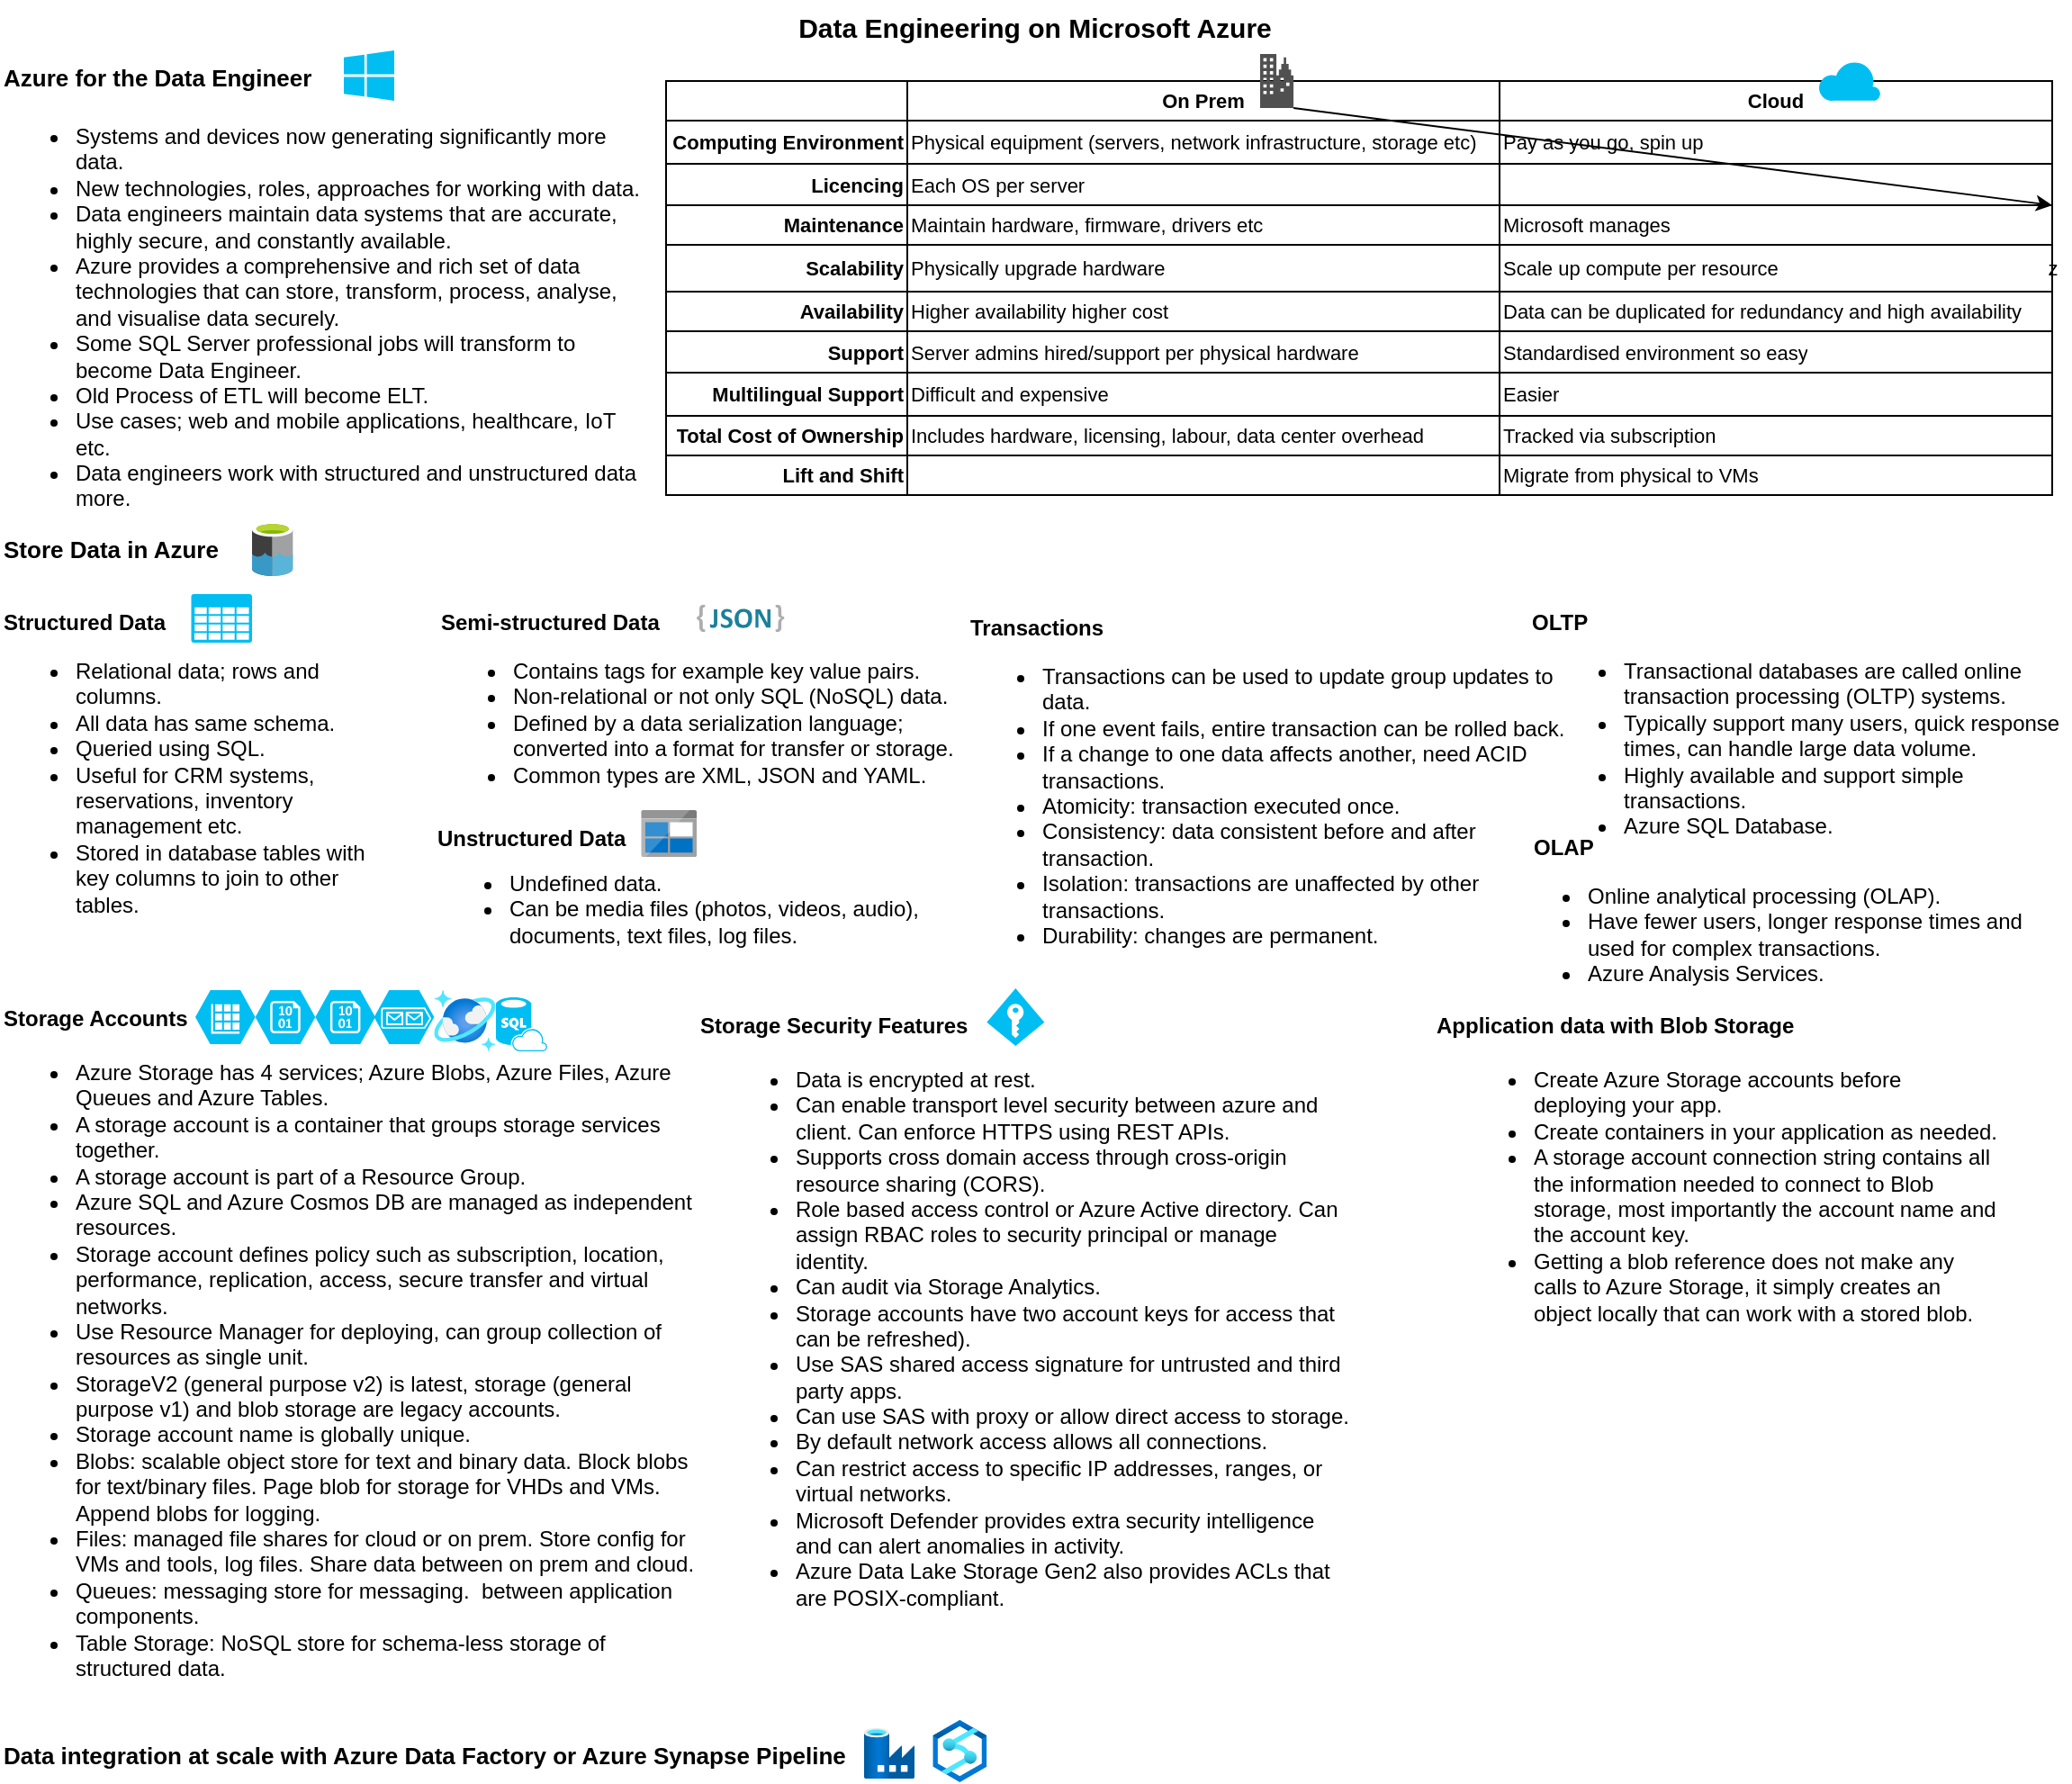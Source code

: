 <mxfile version="20.8.6" type="github">
  <diagram id="WI9T0HZ2pTsCkuznbFz-" name="Data Engineering on Microsoft Azure">
    <mxGraphModel dx="2074" dy="1188" grid="1" gridSize="10" guides="1" tooltips="1" connect="1" arrows="1" fold="1" page="1" pageScale="1" pageWidth="1169" pageHeight="827" math="0" shadow="0">
      <root>
        <mxCell id="0" />
        <mxCell id="1" parent="0" />
        <mxCell id="qvMqanULMdAWcoUPuKCA-1" value="&lt;b style=&quot;font-size: 15px;&quot;&gt;Data Engineering on Microsoft Azure&lt;/b&gt;" style="text;strokeColor=none;align=center;fillColor=none;html=1;verticalAlign=middle;whiteSpace=wrap;rounded=0;fontSize=15;" vertex="1" parent="1">
          <mxGeometry x="380" width="410" height="30" as="geometry" />
        </mxCell>
        <mxCell id="qvMqanULMdAWcoUPuKCA-2" value="&lt;b style=&quot;font-size: 13px;&quot;&gt;Azure for the Data Engineer&lt;/b&gt;" style="text;strokeColor=none;align=left;fillColor=none;html=1;verticalAlign=middle;whiteSpace=wrap;rounded=0;fontSize=13;" vertex="1" parent="1">
          <mxGeometry x="10" y="28" width="410" height="30" as="geometry" />
        </mxCell>
        <mxCell id="qvMqanULMdAWcoUPuKCA-3" value="&lt;ul&gt;&lt;li&gt;&lt;span style=&quot;background-color: initial;&quot;&gt;Systems and devices now generating significantly more data.&lt;/span&gt;&lt;/li&gt;&lt;li&gt;New technologies, roles, approaches for working with data.&lt;/li&gt;&lt;li&gt;Data engineers maintain data systems that are accurate, highly secure, and constantly available.&lt;br&gt;&lt;/li&gt;&lt;li&gt;Azure provides a comprehensive and rich set of data technologies that can store, transform, process, analyse, and visualise data securely.&lt;br&gt;&lt;/li&gt;&lt;li&gt;Some SQL Server professional jobs will transform to become Data Engineer.&lt;/li&gt;&lt;li&gt;Old Process of ETL will become ELT.&lt;/li&gt;&lt;li&gt;Use cases; web and mobile applications, healthcare, IoT etc.&lt;/li&gt;&lt;li&gt;Data engineers work with structured and unstructured data more.&lt;/li&gt;&lt;/ul&gt;" style="text;strokeColor=none;align=left;fillColor=none;html=1;verticalAlign=top;whiteSpace=wrap;rounded=0;" vertex="1" parent="1">
          <mxGeometry x="10" y="50" width="360" height="220" as="geometry" />
        </mxCell>
        <mxCell id="qvMqanULMdAWcoUPuKCA-4" value="" style="shape=table;startSize=0;container=1;collapsible=0;childLayout=tableLayout;fontSize=10;" vertex="1" parent="1">
          <mxGeometry x="380" y="45" width="770" height="230" as="geometry" />
        </mxCell>
        <mxCell id="qvMqanULMdAWcoUPuKCA-5" value="" style="shape=tableRow;horizontal=0;startSize=0;swimlaneHead=0;swimlaneBody=0;strokeColor=inherit;top=0;left=0;bottom=0;right=0;collapsible=0;dropTarget=0;fillColor=none;points=[[0,0.5],[1,0.5]];portConstraint=eastwest;" vertex="1" parent="qvMqanULMdAWcoUPuKCA-4">
          <mxGeometry width="770" height="22" as="geometry" />
        </mxCell>
        <mxCell id="qvMqanULMdAWcoUPuKCA-6" value="" style="shape=partialRectangle;html=1;whiteSpace=wrap;connectable=0;strokeColor=inherit;overflow=hidden;fillColor=none;top=0;left=0;bottom=0;right=0;pointerEvents=1;align=right;fontStyle=1;fontSize=11;" vertex="1" parent="qvMqanULMdAWcoUPuKCA-5">
          <mxGeometry width="134" height="22" as="geometry">
            <mxRectangle width="134" height="22" as="alternateBounds" />
          </mxGeometry>
        </mxCell>
        <mxCell id="qvMqanULMdAWcoUPuKCA-7" value="On Prem" style="shape=partialRectangle;html=1;whiteSpace=wrap;connectable=0;strokeColor=inherit;overflow=hidden;fillColor=none;top=0;left=0;bottom=0;right=0;pointerEvents=1;fontStyle=1;fontSize=11;" vertex="1" parent="qvMqanULMdAWcoUPuKCA-5">
          <mxGeometry x="134" width="329" height="22" as="geometry">
            <mxRectangle width="329" height="22" as="alternateBounds" />
          </mxGeometry>
        </mxCell>
        <mxCell id="qvMqanULMdAWcoUPuKCA-8" value="Cloud" style="shape=partialRectangle;html=1;whiteSpace=wrap;connectable=0;strokeColor=inherit;overflow=hidden;fillColor=none;top=0;left=0;bottom=0;right=0;pointerEvents=1;fontStyle=1;fontSize=11;" vertex="1" parent="qvMqanULMdAWcoUPuKCA-5">
          <mxGeometry x="463" width="307" height="22" as="geometry">
            <mxRectangle width="307" height="22" as="alternateBounds" />
          </mxGeometry>
        </mxCell>
        <mxCell id="qvMqanULMdAWcoUPuKCA-9" value="" style="shape=tableRow;horizontal=0;startSize=0;swimlaneHead=0;swimlaneBody=0;strokeColor=inherit;top=0;left=0;bottom=0;right=0;collapsible=0;dropTarget=0;fillColor=none;points=[[0,0.5],[1,0.5]];portConstraint=eastwest;" vertex="1" parent="qvMqanULMdAWcoUPuKCA-4">
          <mxGeometry y="22" width="770" height="24" as="geometry" />
        </mxCell>
        <mxCell id="qvMqanULMdAWcoUPuKCA-10" value="Computing Environment" style="shape=partialRectangle;html=1;whiteSpace=wrap;connectable=0;strokeColor=inherit;overflow=hidden;fillColor=none;top=0;left=0;bottom=0;right=0;pointerEvents=1;align=right;fontStyle=1;fontSize=11;" vertex="1" parent="qvMqanULMdAWcoUPuKCA-9">
          <mxGeometry width="134" height="24" as="geometry">
            <mxRectangle width="134" height="24" as="alternateBounds" />
          </mxGeometry>
        </mxCell>
        <mxCell id="qvMqanULMdAWcoUPuKCA-11" value="Physical equipment (servers, network infrastructure, storage etc)" style="shape=partialRectangle;html=1;whiteSpace=wrap;connectable=0;strokeColor=inherit;overflow=hidden;fillColor=none;top=0;left=0;bottom=0;right=0;pointerEvents=1;align=left;fontSize=11;" vertex="1" parent="qvMqanULMdAWcoUPuKCA-9">
          <mxGeometry x="134" width="329" height="24" as="geometry">
            <mxRectangle width="329" height="24" as="alternateBounds" />
          </mxGeometry>
        </mxCell>
        <mxCell id="qvMqanULMdAWcoUPuKCA-12" value="Pay as you go, spin up" style="shape=partialRectangle;html=1;whiteSpace=wrap;connectable=0;strokeColor=inherit;overflow=hidden;fillColor=none;top=0;left=0;bottom=0;right=0;pointerEvents=1;align=left;fontSize=11;" vertex="1" parent="qvMqanULMdAWcoUPuKCA-9">
          <mxGeometry x="463" width="307" height="24" as="geometry">
            <mxRectangle width="307" height="24" as="alternateBounds" />
          </mxGeometry>
        </mxCell>
        <mxCell id="qvMqanULMdAWcoUPuKCA-13" value="" style="shape=tableRow;horizontal=0;startSize=0;swimlaneHead=0;swimlaneBody=0;strokeColor=inherit;top=0;left=0;bottom=0;right=0;collapsible=0;dropTarget=0;fillColor=none;points=[[0,0.5],[1,0.5]];portConstraint=eastwest;" vertex="1" parent="qvMqanULMdAWcoUPuKCA-4">
          <mxGeometry y="46" width="770" height="23" as="geometry" />
        </mxCell>
        <mxCell id="qvMqanULMdAWcoUPuKCA-14" value="Licencing" style="shape=partialRectangle;html=1;whiteSpace=wrap;connectable=0;strokeColor=inherit;overflow=hidden;fillColor=none;top=0;left=0;bottom=0;right=0;pointerEvents=1;align=right;fontStyle=1;fontSize=11;" vertex="1" parent="qvMqanULMdAWcoUPuKCA-13">
          <mxGeometry width="134" height="23" as="geometry">
            <mxRectangle width="134" height="23" as="alternateBounds" />
          </mxGeometry>
        </mxCell>
        <mxCell id="qvMqanULMdAWcoUPuKCA-15" value="Each OS per server" style="shape=partialRectangle;html=1;whiteSpace=wrap;connectable=0;strokeColor=inherit;overflow=hidden;fillColor=none;top=0;left=0;bottom=0;right=0;pointerEvents=1;align=left;fontSize=11;" vertex="1" parent="qvMqanULMdAWcoUPuKCA-13">
          <mxGeometry x="134" width="329" height="23" as="geometry">
            <mxRectangle width="329" height="23" as="alternateBounds" />
          </mxGeometry>
        </mxCell>
        <mxCell id="qvMqanULMdAWcoUPuKCA-16" value="" style="shape=partialRectangle;html=1;whiteSpace=wrap;connectable=0;strokeColor=inherit;overflow=hidden;fillColor=none;top=0;left=0;bottom=0;right=0;pointerEvents=1;align=left;fontSize=11;" vertex="1" parent="qvMqanULMdAWcoUPuKCA-13">
          <mxGeometry x="463" width="307" height="23" as="geometry">
            <mxRectangle width="307" height="23" as="alternateBounds" />
          </mxGeometry>
        </mxCell>
        <mxCell id="qvMqanULMdAWcoUPuKCA-17" value="" style="shape=tableRow;horizontal=0;startSize=0;swimlaneHead=0;swimlaneBody=0;strokeColor=inherit;top=0;left=0;bottom=0;right=0;collapsible=0;dropTarget=0;fillColor=none;points=[[0,0.5],[1,0.5]];portConstraint=eastwest;" vertex="1" parent="qvMqanULMdAWcoUPuKCA-4">
          <mxGeometry y="69" width="770" height="22" as="geometry" />
        </mxCell>
        <mxCell id="qvMqanULMdAWcoUPuKCA-18" value="Maintenance" style="shape=partialRectangle;html=1;whiteSpace=wrap;connectable=0;strokeColor=inherit;overflow=hidden;fillColor=none;top=0;left=0;bottom=0;right=0;pointerEvents=1;align=right;fontStyle=1;fontSize=11;" vertex="1" parent="qvMqanULMdAWcoUPuKCA-17">
          <mxGeometry width="134" height="22" as="geometry">
            <mxRectangle width="134" height="22" as="alternateBounds" />
          </mxGeometry>
        </mxCell>
        <mxCell id="qvMqanULMdAWcoUPuKCA-19" value="Maintain hardware, firmware, drivers etc" style="shape=partialRectangle;html=1;whiteSpace=wrap;connectable=0;strokeColor=inherit;overflow=hidden;fillColor=none;top=0;left=0;bottom=0;right=0;pointerEvents=1;align=left;fontSize=11;" vertex="1" parent="qvMqanULMdAWcoUPuKCA-17">
          <mxGeometry x="134" width="329" height="22" as="geometry">
            <mxRectangle width="329" height="22" as="alternateBounds" />
          </mxGeometry>
        </mxCell>
        <mxCell id="qvMqanULMdAWcoUPuKCA-20" value="Microsoft manages" style="shape=partialRectangle;html=1;whiteSpace=wrap;connectable=0;strokeColor=inherit;overflow=hidden;fillColor=none;top=0;left=0;bottom=0;right=0;pointerEvents=1;align=left;fontSize=11;" vertex="1" parent="qvMqanULMdAWcoUPuKCA-17">
          <mxGeometry x="463" width="307" height="22" as="geometry">
            <mxRectangle width="307" height="22" as="alternateBounds" />
          </mxGeometry>
        </mxCell>
        <mxCell id="qvMqanULMdAWcoUPuKCA-53" value="z" style="sketch=0;pointerEvents=1;shadow=0;dashed=0;html=1;strokeColor=none;fillColor=#505050;labelPosition=center;verticalLabelPosition=bottom;verticalAlign=top;outlineConnect=0;align=center;shape=mxgraph.office.concepts.on_premises;fontSize=11;" vertex="1" parent="qvMqanULMdAWcoUPuKCA-17">
          <mxGeometry x="770" width="NaN" height="22" as="geometry">
            <mxRectangle width="NaN" height="22" as="alternateBounds" />
          </mxGeometry>
        </mxCell>
        <mxCell id="qvMqanULMdAWcoUPuKCA-21" value="" style="shape=tableRow;horizontal=0;startSize=0;swimlaneHead=0;swimlaneBody=0;strokeColor=inherit;top=0;left=0;bottom=0;right=0;collapsible=0;dropTarget=0;fillColor=none;points=[[0,0.5],[1,0.5]];portConstraint=eastwest;" vertex="1" parent="qvMqanULMdAWcoUPuKCA-4">
          <mxGeometry y="91" width="770" height="26" as="geometry" />
        </mxCell>
        <mxCell id="qvMqanULMdAWcoUPuKCA-22" value="Scalability" style="shape=partialRectangle;html=1;whiteSpace=wrap;connectable=0;strokeColor=inherit;overflow=hidden;fillColor=none;top=0;left=0;bottom=0;right=0;pointerEvents=1;align=right;fontStyle=1;fontSize=11;" vertex="1" parent="qvMqanULMdAWcoUPuKCA-21">
          <mxGeometry width="134" height="26" as="geometry">
            <mxRectangle width="134" height="26" as="alternateBounds" />
          </mxGeometry>
        </mxCell>
        <mxCell id="qvMqanULMdAWcoUPuKCA-23" value="Physically upgrade hardware" style="shape=partialRectangle;html=1;whiteSpace=wrap;connectable=0;strokeColor=inherit;overflow=hidden;fillColor=none;top=0;left=0;bottom=0;right=0;pointerEvents=1;align=left;fontSize=11;" vertex="1" parent="qvMqanULMdAWcoUPuKCA-21">
          <mxGeometry x="134" width="329" height="26" as="geometry">
            <mxRectangle width="329" height="26" as="alternateBounds" />
          </mxGeometry>
        </mxCell>
        <mxCell id="qvMqanULMdAWcoUPuKCA-24" value="Scale up compute per resource" style="shape=partialRectangle;html=1;whiteSpace=wrap;connectable=0;strokeColor=inherit;overflow=hidden;fillColor=none;top=0;left=0;bottom=0;right=0;pointerEvents=1;align=left;fontSize=11;" vertex="1" parent="qvMqanULMdAWcoUPuKCA-21">
          <mxGeometry x="463" width="307" height="26" as="geometry">
            <mxRectangle width="307" height="26" as="alternateBounds" />
          </mxGeometry>
        </mxCell>
        <mxCell id="qvMqanULMdAWcoUPuKCA-25" value="" style="shape=tableRow;horizontal=0;startSize=0;swimlaneHead=0;swimlaneBody=0;strokeColor=inherit;top=0;left=0;bottom=0;right=0;collapsible=0;dropTarget=0;fillColor=none;points=[[0,0.5],[1,0.5]];portConstraint=eastwest;" vertex="1" parent="qvMqanULMdAWcoUPuKCA-4">
          <mxGeometry y="117" width="770" height="22" as="geometry" />
        </mxCell>
        <mxCell id="qvMqanULMdAWcoUPuKCA-26" value="Availability" style="shape=partialRectangle;html=1;whiteSpace=wrap;connectable=0;strokeColor=inherit;overflow=hidden;fillColor=none;top=0;left=0;bottom=0;right=0;pointerEvents=1;align=right;fontStyle=1;fontSize=11;" vertex="1" parent="qvMqanULMdAWcoUPuKCA-25">
          <mxGeometry width="134" height="22" as="geometry">
            <mxRectangle width="134" height="22" as="alternateBounds" />
          </mxGeometry>
        </mxCell>
        <mxCell id="qvMqanULMdAWcoUPuKCA-27" value="Higher availability higher cost" style="shape=partialRectangle;html=1;whiteSpace=wrap;connectable=0;strokeColor=inherit;overflow=hidden;fillColor=none;top=0;left=0;bottom=0;right=0;pointerEvents=1;align=left;fontSize=11;" vertex="1" parent="qvMqanULMdAWcoUPuKCA-25">
          <mxGeometry x="134" width="329" height="22" as="geometry">
            <mxRectangle width="329" height="22" as="alternateBounds" />
          </mxGeometry>
        </mxCell>
        <mxCell id="qvMqanULMdAWcoUPuKCA-28" value="Data can be duplicated for redundancy and high availability" style="shape=partialRectangle;html=1;whiteSpace=wrap;connectable=0;strokeColor=inherit;overflow=hidden;fillColor=none;top=0;left=0;bottom=0;right=0;pointerEvents=1;align=left;fontSize=11;" vertex="1" parent="qvMqanULMdAWcoUPuKCA-25">
          <mxGeometry x="463" width="307" height="22" as="geometry">
            <mxRectangle width="307" height="22" as="alternateBounds" />
          </mxGeometry>
        </mxCell>
        <mxCell id="qvMqanULMdAWcoUPuKCA-29" value="" style="shape=tableRow;horizontal=0;startSize=0;swimlaneHead=0;swimlaneBody=0;strokeColor=inherit;top=0;left=0;bottom=0;right=0;collapsible=0;dropTarget=0;fillColor=none;points=[[0,0.5],[1,0.5]];portConstraint=eastwest;" vertex="1" parent="qvMqanULMdAWcoUPuKCA-4">
          <mxGeometry y="139" width="770" height="23" as="geometry" />
        </mxCell>
        <mxCell id="qvMqanULMdAWcoUPuKCA-30" value="Support" style="shape=partialRectangle;html=1;whiteSpace=wrap;connectable=0;strokeColor=inherit;overflow=hidden;fillColor=none;top=0;left=0;bottom=0;right=0;pointerEvents=1;align=right;fontStyle=1;fontSize=11;" vertex="1" parent="qvMqanULMdAWcoUPuKCA-29">
          <mxGeometry width="134" height="23" as="geometry">
            <mxRectangle width="134" height="23" as="alternateBounds" />
          </mxGeometry>
        </mxCell>
        <mxCell id="qvMqanULMdAWcoUPuKCA-31" value="Server admins hired/support per physical hardware" style="shape=partialRectangle;html=1;whiteSpace=wrap;connectable=0;strokeColor=inherit;overflow=hidden;fillColor=none;top=0;left=0;bottom=0;right=0;pointerEvents=1;align=left;fontSize=11;" vertex="1" parent="qvMqanULMdAWcoUPuKCA-29">
          <mxGeometry x="134" width="329" height="23" as="geometry">
            <mxRectangle width="329" height="23" as="alternateBounds" />
          </mxGeometry>
        </mxCell>
        <mxCell id="qvMqanULMdAWcoUPuKCA-32" value="Standardised environment so easy" style="shape=partialRectangle;html=1;whiteSpace=wrap;connectable=0;strokeColor=inherit;overflow=hidden;fillColor=none;top=0;left=0;bottom=0;right=0;pointerEvents=1;align=left;fontSize=11;" vertex="1" parent="qvMqanULMdAWcoUPuKCA-29">
          <mxGeometry x="463" width="307" height="23" as="geometry">
            <mxRectangle width="307" height="23" as="alternateBounds" />
          </mxGeometry>
        </mxCell>
        <mxCell id="qvMqanULMdAWcoUPuKCA-33" value="" style="shape=tableRow;horizontal=0;startSize=0;swimlaneHead=0;swimlaneBody=0;strokeColor=inherit;top=0;left=0;bottom=0;right=0;collapsible=0;dropTarget=0;fillColor=none;points=[[0,0.5],[1,0.5]];portConstraint=eastwest;" vertex="1" parent="qvMqanULMdAWcoUPuKCA-4">
          <mxGeometry y="162" width="770" height="24" as="geometry" />
        </mxCell>
        <mxCell id="qvMqanULMdAWcoUPuKCA-34" value="Multilingual Support" style="shape=partialRectangle;html=1;whiteSpace=wrap;connectable=0;strokeColor=inherit;overflow=hidden;fillColor=none;top=0;left=0;bottom=0;right=0;pointerEvents=1;align=right;fontStyle=1;fontSize=11;" vertex="1" parent="qvMqanULMdAWcoUPuKCA-33">
          <mxGeometry width="134" height="24" as="geometry">
            <mxRectangle width="134" height="24" as="alternateBounds" />
          </mxGeometry>
        </mxCell>
        <mxCell id="qvMqanULMdAWcoUPuKCA-35" value="Difficult and expensive" style="shape=partialRectangle;html=1;whiteSpace=wrap;connectable=0;strokeColor=inherit;overflow=hidden;fillColor=none;top=0;left=0;bottom=0;right=0;pointerEvents=1;align=left;fontSize=11;" vertex="1" parent="qvMqanULMdAWcoUPuKCA-33">
          <mxGeometry x="134" width="329" height="24" as="geometry">
            <mxRectangle width="329" height="24" as="alternateBounds" />
          </mxGeometry>
        </mxCell>
        <mxCell id="qvMqanULMdAWcoUPuKCA-36" value="Easier" style="shape=partialRectangle;html=1;whiteSpace=wrap;connectable=0;strokeColor=inherit;overflow=hidden;fillColor=none;top=0;left=0;bottom=0;right=0;pointerEvents=1;align=left;fontSize=11;" vertex="1" parent="qvMqanULMdAWcoUPuKCA-33">
          <mxGeometry x="463" width="307" height="24" as="geometry">
            <mxRectangle width="307" height="24" as="alternateBounds" />
          </mxGeometry>
        </mxCell>
        <mxCell id="qvMqanULMdAWcoUPuKCA-37" value="" style="shape=tableRow;horizontal=0;startSize=0;swimlaneHead=0;swimlaneBody=0;strokeColor=inherit;top=0;left=0;bottom=0;right=0;collapsible=0;dropTarget=0;fillColor=none;points=[[0,0.5],[1,0.5]];portConstraint=eastwest;" vertex="1" parent="qvMqanULMdAWcoUPuKCA-4">
          <mxGeometry y="186" width="770" height="22" as="geometry" />
        </mxCell>
        <mxCell id="qvMqanULMdAWcoUPuKCA-38" value="Total Cost of Ownership" style="shape=partialRectangle;html=1;whiteSpace=wrap;connectable=0;strokeColor=inherit;overflow=hidden;fillColor=none;top=0;left=0;bottom=0;right=0;pointerEvents=1;align=right;fontStyle=1;fontSize=11;" vertex="1" parent="qvMqanULMdAWcoUPuKCA-37">
          <mxGeometry width="134" height="22" as="geometry">
            <mxRectangle width="134" height="22" as="alternateBounds" />
          </mxGeometry>
        </mxCell>
        <mxCell id="qvMqanULMdAWcoUPuKCA-39" value="Includes hardware, licensing, labour, data center overhead" style="shape=partialRectangle;html=1;whiteSpace=wrap;connectable=0;strokeColor=inherit;overflow=hidden;fillColor=none;top=0;left=0;bottom=0;right=0;pointerEvents=1;align=left;fontSize=11;" vertex="1" parent="qvMqanULMdAWcoUPuKCA-37">
          <mxGeometry x="134" width="329" height="22" as="geometry">
            <mxRectangle width="329" height="22" as="alternateBounds" />
          </mxGeometry>
        </mxCell>
        <mxCell id="qvMqanULMdAWcoUPuKCA-40" value="Tracked via subscription" style="shape=partialRectangle;html=1;whiteSpace=wrap;connectable=0;strokeColor=inherit;overflow=hidden;fillColor=none;top=0;left=0;bottom=0;right=0;pointerEvents=1;align=left;fontSize=11;" vertex="1" parent="qvMqanULMdAWcoUPuKCA-37">
          <mxGeometry x="463" width="307" height="22" as="geometry">
            <mxRectangle width="307" height="22" as="alternateBounds" />
          </mxGeometry>
        </mxCell>
        <mxCell id="qvMqanULMdAWcoUPuKCA-45" value="" style="shape=tableRow;horizontal=0;startSize=0;swimlaneHead=0;swimlaneBody=0;strokeColor=inherit;top=0;left=0;bottom=0;right=0;collapsible=0;dropTarget=0;fillColor=none;points=[[0,0.5],[1,0.5]];portConstraint=eastwest;" vertex="1" parent="qvMqanULMdAWcoUPuKCA-4">
          <mxGeometry y="208" width="770" height="22" as="geometry" />
        </mxCell>
        <mxCell id="qvMqanULMdAWcoUPuKCA-46" value="Lift and Shift" style="shape=partialRectangle;html=1;whiteSpace=wrap;connectable=0;strokeColor=inherit;overflow=hidden;fillColor=none;top=0;left=0;bottom=0;right=0;pointerEvents=1;align=right;fontStyle=1;fontSize=11;" vertex="1" parent="qvMqanULMdAWcoUPuKCA-45">
          <mxGeometry width="134" height="22" as="geometry">
            <mxRectangle width="134" height="22" as="alternateBounds" />
          </mxGeometry>
        </mxCell>
        <mxCell id="qvMqanULMdAWcoUPuKCA-47" value="" style="shape=partialRectangle;html=1;whiteSpace=wrap;connectable=0;strokeColor=inherit;overflow=hidden;fillColor=none;top=0;left=0;bottom=0;right=0;pointerEvents=1;align=left;fontSize=11;" vertex="1" parent="qvMqanULMdAWcoUPuKCA-45">
          <mxGeometry x="134" width="329" height="22" as="geometry">
            <mxRectangle width="329" height="22" as="alternateBounds" />
          </mxGeometry>
        </mxCell>
        <mxCell id="qvMqanULMdAWcoUPuKCA-48" value="Migrate from physical to VMs" style="shape=partialRectangle;html=1;whiteSpace=wrap;connectable=0;strokeColor=inherit;overflow=hidden;fillColor=none;top=0;left=0;bottom=0;right=0;pointerEvents=1;align=left;fontSize=11;" vertex="1" parent="qvMqanULMdAWcoUPuKCA-45">
          <mxGeometry x="463" width="307" height="22" as="geometry">
            <mxRectangle width="307" height="22" as="alternateBounds" />
          </mxGeometry>
        </mxCell>
        <mxCell id="qvMqanULMdAWcoUPuKCA-49" value="&lt;b style=&quot;font-size: 13px;&quot;&gt;Store Data in Azure&lt;/b&gt;" style="text;strokeColor=none;align=left;fillColor=none;html=1;verticalAlign=middle;whiteSpace=wrap;rounded=0;fontSize=13;" vertex="1" parent="1">
          <mxGeometry x="10" y="290" width="410" height="30" as="geometry" />
        </mxCell>
        <mxCell id="qvMqanULMdAWcoUPuKCA-51" value="" style="verticalLabelPosition=bottom;html=1;verticalAlign=top;align=center;strokeColor=none;fillColor=#00BEF2;shape=mxgraph.azure.cloud;fontSize=11;" vertex="1" parent="1">
          <mxGeometry x="1020" y="33.5" width="34.62" height="22.5" as="geometry" />
        </mxCell>
        <mxCell id="qvMqanULMdAWcoUPuKCA-54" value="" style="edgeStyle=orthogonalEdgeStyle;rounded=0;orthogonalLoop=1;jettySize=auto;html=1;fontSize=11;" edge="1" parent="1" source="qvMqanULMdAWcoUPuKCA-52" target="qvMqanULMdAWcoUPuKCA-53">
          <mxGeometry relative="1" as="geometry" />
        </mxCell>
        <mxCell id="qvMqanULMdAWcoUPuKCA-52" value="" style="sketch=0;pointerEvents=1;shadow=0;dashed=0;html=1;strokeColor=none;fillColor=#505050;labelPosition=center;verticalLabelPosition=bottom;verticalAlign=top;outlineConnect=0;align=center;shape=mxgraph.office.concepts.on_premises;fontSize=11;" vertex="1" parent="1">
          <mxGeometry x="710" y="30" width="18.55" height="30" as="geometry" />
        </mxCell>
        <mxCell id="qvMqanULMdAWcoUPuKCA-56" value="" style="verticalLabelPosition=bottom;html=1;verticalAlign=top;align=center;strokeColor=none;fillColor=#00BEF2;shape=mxgraph.azure.azure_instance;fontSize=11;" vertex="1" parent="1">
          <mxGeometry x="201" y="28" width="28" height="28" as="geometry" />
        </mxCell>
        <mxCell id="qvMqanULMdAWcoUPuKCA-57" value="" style="sketch=0;aspect=fixed;html=1;points=[];align=center;image;fontSize=12;image=img/lib/mscae/Data_Lake.svg;" vertex="1" parent="1">
          <mxGeometry x="150" y="290" width="22.8" height="30" as="geometry" />
        </mxCell>
        <mxCell id="qvMqanULMdAWcoUPuKCA-58" value="&lt;b style=&quot;font-size: 12px;&quot;&gt;Structured Data&lt;/b&gt;" style="text;strokeColor=none;align=left;fillColor=none;html=1;verticalAlign=middle;whiteSpace=wrap;rounded=0;fontSize=13;" vertex="1" parent="1">
          <mxGeometry x="10" y="330" width="410" height="30" as="geometry" />
        </mxCell>
        <mxCell id="qvMqanULMdAWcoUPuKCA-59" value="&lt;ul&gt;&lt;li&gt;Relational data; rows and columns.&lt;/li&gt;&lt;li&gt;All data has same schema.&lt;/li&gt;&lt;li&gt;Queried using SQL.&lt;/li&gt;&lt;li&gt;Useful for CRM systems, reservations, inventory management etc.&lt;/li&gt;&lt;li&gt;Stored in database tables with key columns to join to other tables.&lt;/li&gt;&lt;/ul&gt;" style="text;strokeColor=none;align=left;fillColor=none;html=1;verticalAlign=top;whiteSpace=wrap;rounded=0;" vertex="1" parent="1">
          <mxGeometry x="10" y="347" width="220" height="130" as="geometry" />
        </mxCell>
        <mxCell id="qvMqanULMdAWcoUPuKCA-61" value="&lt;b style=&quot;font-size: 12px;&quot;&gt;Semi-structured Data&lt;/b&gt;" style="text;strokeColor=none;align=left;fillColor=none;html=1;verticalAlign=middle;whiteSpace=wrap;rounded=0;fontSize=13;" vertex="1" parent="1">
          <mxGeometry x="253.16" y="330" width="156.84" height="30" as="geometry" />
        </mxCell>
        <mxCell id="qvMqanULMdAWcoUPuKCA-62" value="&lt;ul&gt;&lt;li&gt;Contains tags for example key value pairs.&lt;/li&gt;&lt;li&gt;Non-relational or not only SQL (NoSQL) data.&lt;/li&gt;&lt;li&gt;Defined by a data serialization language; converted into a format for transfer or storage.&lt;/li&gt;&lt;li&gt;Common types are XML, JSON and YAML.&lt;/li&gt;&lt;/ul&gt;" style="text;strokeColor=none;align=left;fillColor=none;html=1;verticalAlign=top;whiteSpace=wrap;rounded=0;" vertex="1" parent="1">
          <mxGeometry x="253.16" y="347" width="314" height="130" as="geometry" />
        </mxCell>
        <mxCell id="qvMqanULMdAWcoUPuKCA-63" value="&lt;b style=&quot;font-size: 12px;&quot;&gt;Unstructured Data&lt;/b&gt;" style="text;strokeColor=none;align=left;fillColor=none;html=1;verticalAlign=middle;whiteSpace=wrap;rounded=0;fontSize=13;" vertex="1" parent="1">
          <mxGeometry x="251.16" y="450" width="178.84" height="30" as="geometry" />
        </mxCell>
        <mxCell id="qvMqanULMdAWcoUPuKCA-64" value="&lt;ul&gt;&lt;li&gt;Undefined data.&lt;/li&gt;&lt;li&gt;Can be media files (photos, videos, audio), documents, text files, log files.&lt;/li&gt;&lt;/ul&gt;" style="text;strokeColor=none;align=left;fillColor=none;html=1;verticalAlign=top;whiteSpace=wrap;rounded=0;" vertex="1" parent="1">
          <mxGeometry x="251.16" y="465" width="310" height="130" as="geometry" />
        </mxCell>
        <mxCell id="qvMqanULMdAWcoUPuKCA-65" value="&lt;b style=&quot;font-size: 12px;&quot;&gt;Transactions&lt;/b&gt;" style="text;strokeColor=none;align=left;fillColor=none;html=1;verticalAlign=middle;whiteSpace=wrap;rounded=0;fontSize=13;" vertex="1" parent="1">
          <mxGeometry x="546.55" y="333" width="103.45" height="30" as="geometry" />
        </mxCell>
        <mxCell id="qvMqanULMdAWcoUPuKCA-66" value="&lt;ul&gt;&lt;li&gt;Transactions can be used to update group updates to data.&lt;/li&gt;&lt;li&gt;If one event fails, entire transaction can be rolled back.&lt;/li&gt;&lt;li&gt;If a change to one data affects another, need ACID transactions.&lt;/li&gt;&lt;li&gt;Atomicity: transaction executed once.&lt;/li&gt;&lt;li&gt;Consistency: data consistent before and after transaction.&lt;/li&gt;&lt;li&gt;Isolation: transactions are unaffected by other transactions.&lt;/li&gt;&lt;li&gt;Durability: changes are permanent.&lt;/li&gt;&lt;/ul&gt;" style="text;strokeColor=none;align=left;fillColor=none;html=1;verticalAlign=top;whiteSpace=wrap;rounded=0;" vertex="1" parent="1">
          <mxGeometry x="546.55" y="350" width="340" height="130" as="geometry" />
        </mxCell>
        <mxCell id="qvMqanULMdAWcoUPuKCA-69" value="&lt;b style=&quot;font-size: 12px;&quot;&gt;OLTP&lt;/b&gt;" style="text;strokeColor=none;align=left;fillColor=none;html=1;verticalAlign=middle;whiteSpace=wrap;rounded=0;fontSize=13;" vertex="1" parent="1">
          <mxGeometry x="859" y="330" width="301" height="30" as="geometry" />
        </mxCell>
        <mxCell id="qvMqanULMdAWcoUPuKCA-70" value="&lt;ul&gt;&lt;li&gt;Transactional databases are called online transaction processing (OLTP) systems.&lt;/li&gt;&lt;li&gt;Typically support many users, quick response times, can handle large data volume.&amp;nbsp;&lt;/li&gt;&lt;li&gt;Highly available and support simple transactions.&lt;/li&gt;&lt;li&gt;Azure SQL Database.&lt;/li&gt;&lt;/ul&gt;" style="text;strokeColor=none;align=left;fillColor=none;html=1;verticalAlign=top;whiteSpace=wrap;rounded=0;" vertex="1" parent="1">
          <mxGeometry x="870" y="347" width="290" height="130" as="geometry" />
        </mxCell>
        <mxCell id="qvMqanULMdAWcoUPuKCA-71" value="&lt;b style=&quot;font-size: 12px;&quot;&gt;OLAP&lt;/b&gt;" style="text;strokeColor=none;align=left;fillColor=none;html=1;verticalAlign=middle;whiteSpace=wrap;rounded=0;fontSize=13;" vertex="1" parent="1">
          <mxGeometry x="860" y="455" width="300" height="30" as="geometry" />
        </mxCell>
        <mxCell id="qvMqanULMdAWcoUPuKCA-72" value="&lt;ul&gt;&lt;li&gt;Online analytical processing (OLAP).&lt;/li&gt;&lt;li&gt;Have fewer users, longer response times and used for complex transactions.&lt;/li&gt;&lt;li&gt;Azure Analysis Services.&lt;/li&gt;&lt;/ul&gt;" style="text;strokeColor=none;align=left;fillColor=none;html=1;verticalAlign=top;whiteSpace=wrap;rounded=0;" vertex="1" parent="1">
          <mxGeometry x="850" y="472" width="310" height="133" as="geometry" />
        </mxCell>
        <mxCell id="qvMqanULMdAWcoUPuKCA-75" value="" style="dashed=0;outlineConnect=0;html=1;align=center;labelPosition=center;verticalLabelPosition=bottom;verticalAlign=top;shape=mxgraph.weblogos.json_2;fontSize=12;" vertex="1" parent="1">
          <mxGeometry x="397.11" y="335.9" width="48.5" height="15.2" as="geometry" />
        </mxCell>
        <mxCell id="qvMqanULMdAWcoUPuKCA-77" value="&lt;b style=&quot;font-size: 12px;&quot;&gt;Storage Accounts&lt;/b&gt;" style="text;strokeColor=none;align=left;fillColor=none;html=1;verticalAlign=middle;whiteSpace=wrap;rounded=0;fontSize=13;" vertex="1" parent="1">
          <mxGeometry x="10" y="550" width="410" height="30" as="geometry" />
        </mxCell>
        <mxCell id="qvMqanULMdAWcoUPuKCA-78" value="&lt;ul&gt;&lt;li&gt;Azure Storage has 4 services; Azure Blobs, Azure Files, Azure Queues and Azure Tables.&lt;/li&gt;&lt;li&gt;A storage account is a container that groups storage services together.&lt;/li&gt;&lt;li&gt;A storage account is part of a Resource Group.&lt;/li&gt;&lt;li&gt;Azure SQL and Azure Cosmos DB are managed as independent resources.&lt;/li&gt;&lt;li&gt;Storage account defines policy such as subscription, location, performance, replication, access, secure transfer and virtual networks.&lt;/li&gt;&lt;li&gt;Use Resource Manager for deploying, can group collection of resources as single unit.&lt;/li&gt;&lt;li&gt;StorageV2 (general purpose v2) is latest, storage (general purpose v1) and blob storage are legacy accounts.&lt;/li&gt;&lt;li&gt;Storage account name is globally unique.&lt;/li&gt;&lt;li style=&quot;border-color: var(--border-color);&quot;&gt;Blobs: scalable object store for text and binary data. Block blobs for text/binary files. Page blob for storage for VHDs and VMs. Append blobs for logging.&lt;/li&gt;&lt;li style=&quot;border-color: var(--border-color);&quot;&gt;Files: managed file shares for cloud or on prem. Store config for VMs and tools, log files. Share data between on prem and cloud.&lt;/li&gt;&lt;li style=&quot;border-color: var(--border-color);&quot;&gt;Queues: messaging store for messaging.&amp;nbsp; between application components.&lt;/li&gt;&lt;li style=&quot;border-color: var(--border-color);&quot;&gt;Table Storage: NoSQL store for schema-less storage of structured data.&lt;/li&gt;&lt;/ul&gt;" style="text;strokeColor=none;align=left;fillColor=none;html=1;verticalAlign=top;whiteSpace=wrap;rounded=0;" vertex="1" parent="1">
          <mxGeometry x="10" y="570" width="390" height="380" as="geometry" />
        </mxCell>
        <mxCell id="qvMqanULMdAWcoUPuKCA-79" value="" style="verticalLabelPosition=bottom;html=1;verticalAlign=top;align=center;strokeColor=none;fillColor=#00BEF2;shape=mxgraph.azure.storage_blob;fontSize=12;" vertex="1" parent="1">
          <mxGeometry x="185.16" y="550" width="33.33" height="30" as="geometry" />
        </mxCell>
        <mxCell id="qvMqanULMdAWcoUPuKCA-80" value="" style="verticalLabelPosition=bottom;html=1;verticalAlign=top;align=center;strokeColor=none;fillColor=#00BEF2;shape=mxgraph.azure.storage_queue;fontSize=12;" vertex="1" parent="1">
          <mxGeometry x="217.83" y="550" width="33.33" height="30" as="geometry" />
        </mxCell>
        <mxCell id="qvMqanULMdAWcoUPuKCA-81" value="" style="verticalLabelPosition=bottom;html=1;verticalAlign=top;align=center;strokeColor=none;fillColor=#00BEF2;shape=mxgraph.azure.storage_table;fontSize=12;" vertex="1" parent="1">
          <mxGeometry x="118.5" y="550" width="33.33" height="30" as="geometry" />
        </mxCell>
        <mxCell id="qvMqanULMdAWcoUPuKCA-84" value="" style="verticalLabelPosition=bottom;html=1;verticalAlign=top;align=center;strokeColor=none;fillColor=#00BEF2;shape=mxgraph.azure.storage_blob;fontSize=12;" vertex="1" parent="1">
          <mxGeometry x="151.83" y="550" width="33.33" height="30" as="geometry" />
        </mxCell>
        <mxCell id="qvMqanULMdAWcoUPuKCA-86" value="" style="sketch=0;aspect=fixed;html=1;points=[];align=center;image;fontSize=12;image=img/lib/mscae/BlobBlock.svg;" vertex="1" parent="1">
          <mxGeometry x="366.16" y="450" width="30.95" height="26" as="geometry" />
        </mxCell>
        <mxCell id="qvMqanULMdAWcoUPuKCA-87" value="" style="verticalLabelPosition=bottom;html=1;verticalAlign=top;align=center;strokeColor=none;fillColor=#00BEF2;shape=mxgraph.azure.storage;pointerEvents=1;fontSize=12;" vertex="1" parent="1">
          <mxGeometry x="116.25" y="330" width="33.75" height="27" as="geometry" />
        </mxCell>
        <mxCell id="qvMqanULMdAWcoUPuKCA-88" value="" style="verticalLabelPosition=bottom;html=1;verticalAlign=top;align=center;strokeColor=none;fillColor=#00BEF2;shape=mxgraph.azure.sql_database_sql_azure;fontSize=12;" vertex="1" parent="1">
          <mxGeometry x="285.5" y="554" width="28.5" height="30" as="geometry" />
        </mxCell>
        <mxCell id="qvMqanULMdAWcoUPuKCA-89" value="" style="aspect=fixed;html=1;points=[];align=center;image;fontSize=12;image=img/lib/azure2/databases/Azure_Cosmos_DB.svg;" vertex="1" parent="1">
          <mxGeometry x="251.16" y="550" width="34" height="34" as="geometry" />
        </mxCell>
        <mxCell id="qvMqanULMdAWcoUPuKCA-91" value="&lt;b style=&quot;font-size: 12px;&quot;&gt;Storage Security Features&lt;/b&gt;" style="text;strokeColor=none;align=left;fillColor=none;html=1;verticalAlign=middle;whiteSpace=wrap;rounded=0;fontSize=13;" vertex="1" parent="1">
          <mxGeometry x="397.11" y="554" width="410" height="30" as="geometry" />
        </mxCell>
        <mxCell id="qvMqanULMdAWcoUPuKCA-92" value="&lt;ul&gt;&lt;li&gt;Data is encrypted at rest.&lt;/li&gt;&lt;li&gt;Can enable transport level security between azure and client. Can enforce HTTPS using REST APIs.&lt;/li&gt;&lt;li&gt;Supports cross domain access through cross-origin resource sharing (CORS).&lt;/li&gt;&lt;li&gt;Role based access control or Azure Active directory. Can assign RBAC roles to security principal or manage identity.&lt;/li&gt;&lt;li&gt;Can audit via Storage Analytics.&lt;/li&gt;&lt;li&gt;Storage accounts have two account keys for access that can be refreshed).&lt;/li&gt;&lt;li&gt;Use SAS shared access signature for untrusted and third party apps.&lt;/li&gt;&lt;li&gt;Can use SAS with proxy or allow direct access to storage.&lt;/li&gt;&lt;li style=&quot;border-color: var(--border-color);&quot;&gt;By default network access allows all connections.&lt;/li&gt;&lt;li style=&quot;border-color: var(--border-color);&quot;&gt;Can restrict access to specific IP addresses, ranges, or virtual networks.&lt;/li&gt;&lt;li style=&quot;border-color: var(--border-color);&quot;&gt;Microsoft Defender provides extra security intelligence and can alert anomalies in activity.&lt;/li&gt;&lt;li style=&quot;border-color: var(--border-color);&quot;&gt;Azure Data Lake Storage Gen2 also provides ACLs that are POSIX-compliant.&lt;/li&gt;&lt;/ul&gt;" style="text;strokeColor=none;align=left;fillColor=none;html=1;verticalAlign=top;whiteSpace=wrap;rounded=0;" vertex="1" parent="1">
          <mxGeometry x="410" y="574" width="350" height="289" as="geometry" />
        </mxCell>
        <mxCell id="qvMqanULMdAWcoUPuKCA-94" value="&lt;span style=&quot;font-size: 12px;&quot;&gt;&lt;b&gt;Application data with Blob Storage&lt;/b&gt;&lt;/span&gt;" style="text;strokeColor=none;align=left;fillColor=none;html=1;verticalAlign=middle;whiteSpace=wrap;rounded=0;fontSize=13;" vertex="1" parent="1">
          <mxGeometry x="806.44" y="554" width="353.56" height="30" as="geometry" />
        </mxCell>
        <mxCell id="qvMqanULMdAWcoUPuKCA-95" value="&lt;ul&gt;&lt;li&gt;Create Azure Storage accounts before deploying your app.&amp;nbsp;&lt;/li&gt;&lt;li&gt;Create containers in your application as needed.&lt;br&gt;&lt;/li&gt;&lt;li&gt;A storage account connection string contains all the information needed to connect to Blob storage, most importantly the account name and the account key.&lt;br&gt;&lt;/li&gt;&lt;li&gt;Getting a blob reference does not make any calls to Azure Storage, it simply creates an object locally that can work with a stored blob.&lt;br&gt;&lt;/li&gt;&lt;/ul&gt;" style="text;strokeColor=none;align=left;fillColor=none;html=1;verticalAlign=top;whiteSpace=wrap;rounded=0;" vertex="1" parent="1">
          <mxGeometry x="820.44" y="574" width="300" height="190" as="geometry" />
        </mxCell>
        <mxCell id="qvMqanULMdAWcoUPuKCA-98" value="" style="verticalLabelPosition=bottom;html=1;verticalAlign=top;align=center;strokeColor=none;fillColor=#00BEF2;shape=mxgraph.azure.access_control;fontSize=12;" vertex="1" parent="1">
          <mxGeometry x="558.16" y="549" width="32" height="32" as="geometry" />
        </mxCell>
        <mxCell id="qvMqanULMdAWcoUPuKCA-102" value="&lt;b&gt;Data integration at scale with Azure Data Factory or Azure Synapse Pipeline&lt;/b&gt;" style="text;strokeColor=none;align=left;fillColor=none;html=1;verticalAlign=middle;whiteSpace=wrap;rounded=0;fontSize=13;" vertex="1" parent="1">
          <mxGeometry x="10" y="960" width="490" height="30" as="geometry" />
        </mxCell>
        <mxCell id="qvMqanULMdAWcoUPuKCA-103" value="" style="aspect=fixed;html=1;points=[];align=center;image;fontSize=12;image=img/lib/azure2/databases/Data_Factory.svg;" vertex="1" parent="1">
          <mxGeometry x="490" y="960" width="28" height="28" as="geometry" />
        </mxCell>
        <mxCell id="qvMqanULMdAWcoUPuKCA-104" value="" style="aspect=fixed;html=1;points=[];align=center;image;fontSize=12;image=img/lib/azure2/databases/Azure_Synapse_Analytics.svg;" vertex="1" parent="1">
          <mxGeometry x="528.16" y="955.5" width="30" height="34.5" as="geometry" />
        </mxCell>
      </root>
    </mxGraphModel>
  </diagram>
</mxfile>
